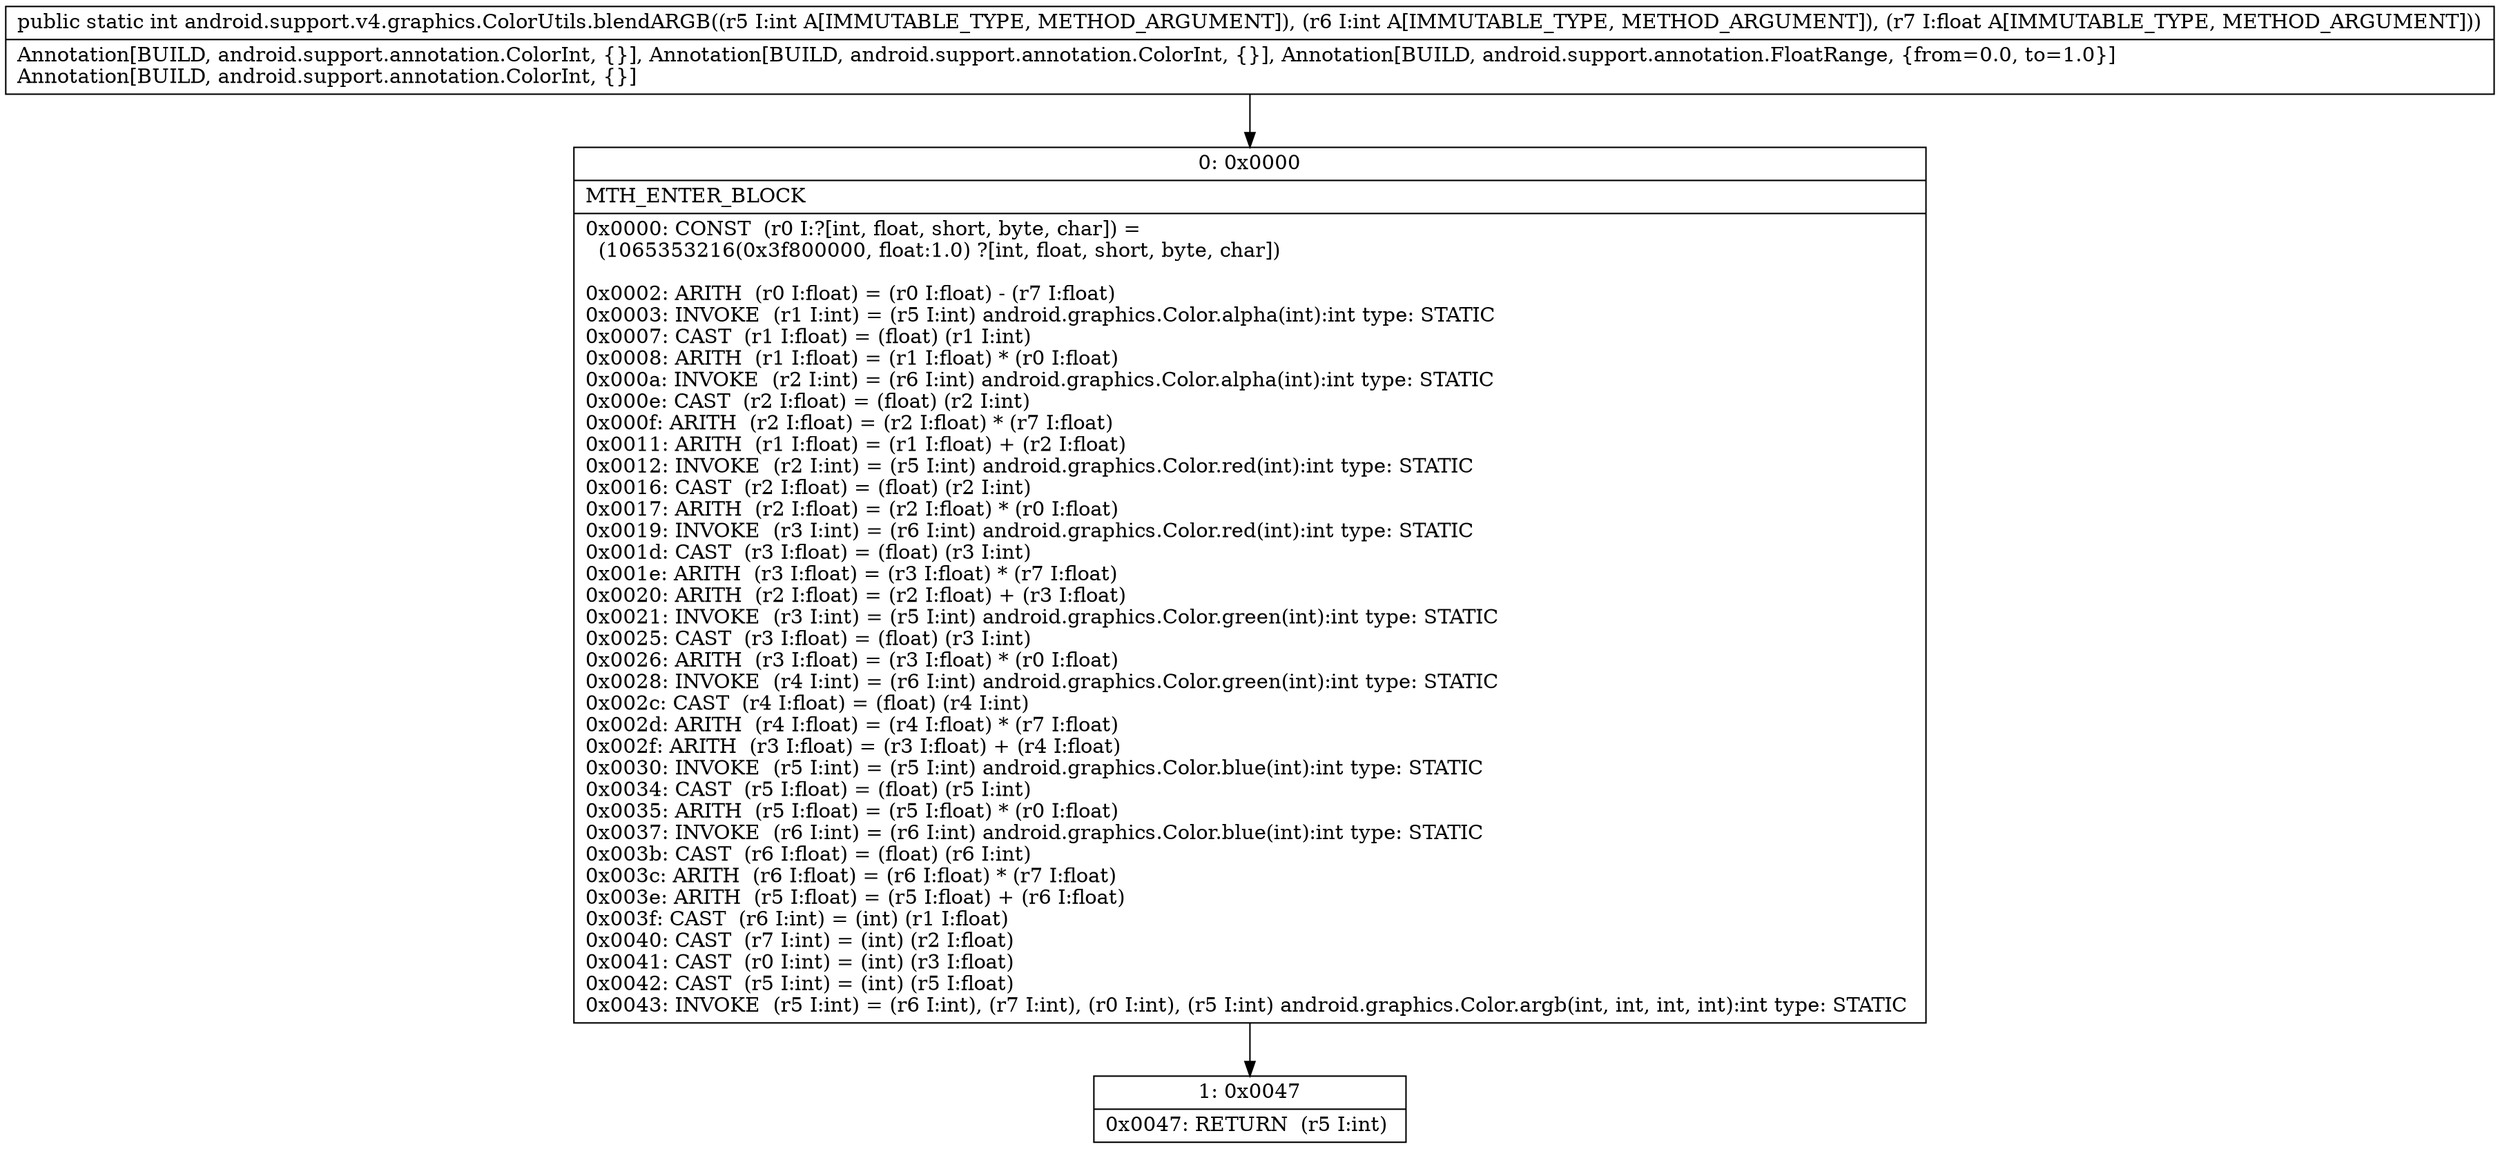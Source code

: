 digraph "CFG forandroid.support.v4.graphics.ColorUtils.blendARGB(IIF)I" {
Node_0 [shape=record,label="{0\:\ 0x0000|MTH_ENTER_BLOCK\l|0x0000: CONST  (r0 I:?[int, float, short, byte, char]) = \l  (1065353216(0x3f800000, float:1.0) ?[int, float, short, byte, char])\l \l0x0002: ARITH  (r0 I:float) = (r0 I:float) \- (r7 I:float) \l0x0003: INVOKE  (r1 I:int) = (r5 I:int) android.graphics.Color.alpha(int):int type: STATIC \l0x0007: CAST  (r1 I:float) = (float) (r1 I:int) \l0x0008: ARITH  (r1 I:float) = (r1 I:float) * (r0 I:float) \l0x000a: INVOKE  (r2 I:int) = (r6 I:int) android.graphics.Color.alpha(int):int type: STATIC \l0x000e: CAST  (r2 I:float) = (float) (r2 I:int) \l0x000f: ARITH  (r2 I:float) = (r2 I:float) * (r7 I:float) \l0x0011: ARITH  (r1 I:float) = (r1 I:float) + (r2 I:float) \l0x0012: INVOKE  (r2 I:int) = (r5 I:int) android.graphics.Color.red(int):int type: STATIC \l0x0016: CAST  (r2 I:float) = (float) (r2 I:int) \l0x0017: ARITH  (r2 I:float) = (r2 I:float) * (r0 I:float) \l0x0019: INVOKE  (r3 I:int) = (r6 I:int) android.graphics.Color.red(int):int type: STATIC \l0x001d: CAST  (r3 I:float) = (float) (r3 I:int) \l0x001e: ARITH  (r3 I:float) = (r3 I:float) * (r7 I:float) \l0x0020: ARITH  (r2 I:float) = (r2 I:float) + (r3 I:float) \l0x0021: INVOKE  (r3 I:int) = (r5 I:int) android.graphics.Color.green(int):int type: STATIC \l0x0025: CAST  (r3 I:float) = (float) (r3 I:int) \l0x0026: ARITH  (r3 I:float) = (r3 I:float) * (r0 I:float) \l0x0028: INVOKE  (r4 I:int) = (r6 I:int) android.graphics.Color.green(int):int type: STATIC \l0x002c: CAST  (r4 I:float) = (float) (r4 I:int) \l0x002d: ARITH  (r4 I:float) = (r4 I:float) * (r7 I:float) \l0x002f: ARITH  (r3 I:float) = (r3 I:float) + (r4 I:float) \l0x0030: INVOKE  (r5 I:int) = (r5 I:int) android.graphics.Color.blue(int):int type: STATIC \l0x0034: CAST  (r5 I:float) = (float) (r5 I:int) \l0x0035: ARITH  (r5 I:float) = (r5 I:float) * (r0 I:float) \l0x0037: INVOKE  (r6 I:int) = (r6 I:int) android.graphics.Color.blue(int):int type: STATIC \l0x003b: CAST  (r6 I:float) = (float) (r6 I:int) \l0x003c: ARITH  (r6 I:float) = (r6 I:float) * (r7 I:float) \l0x003e: ARITH  (r5 I:float) = (r5 I:float) + (r6 I:float) \l0x003f: CAST  (r6 I:int) = (int) (r1 I:float) \l0x0040: CAST  (r7 I:int) = (int) (r2 I:float) \l0x0041: CAST  (r0 I:int) = (int) (r3 I:float) \l0x0042: CAST  (r5 I:int) = (int) (r5 I:float) \l0x0043: INVOKE  (r5 I:int) = (r6 I:int), (r7 I:int), (r0 I:int), (r5 I:int) android.graphics.Color.argb(int, int, int, int):int type: STATIC \l}"];
Node_1 [shape=record,label="{1\:\ 0x0047|0x0047: RETURN  (r5 I:int) \l}"];
MethodNode[shape=record,label="{public static int android.support.v4.graphics.ColorUtils.blendARGB((r5 I:int A[IMMUTABLE_TYPE, METHOD_ARGUMENT]), (r6 I:int A[IMMUTABLE_TYPE, METHOD_ARGUMENT]), (r7 I:float A[IMMUTABLE_TYPE, METHOD_ARGUMENT]))  | Annotation[BUILD, android.support.annotation.ColorInt, \{\}], Annotation[BUILD, android.support.annotation.ColorInt, \{\}], Annotation[BUILD, android.support.annotation.FloatRange, \{from=0.0, to=1.0\}]\lAnnotation[BUILD, android.support.annotation.ColorInt, \{\}]\l}"];
MethodNode -> Node_0;
Node_0 -> Node_1;
}

